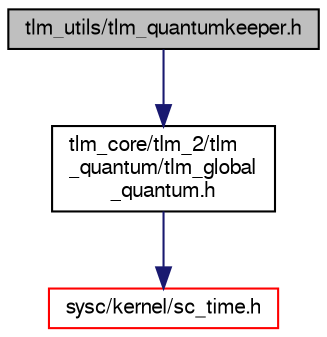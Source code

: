 digraph "tlm_utils/tlm_quantumkeeper.h"
{
  edge [fontname="FreeSans",fontsize="10",labelfontname="FreeSans",labelfontsize="10"];
  node [fontname="FreeSans",fontsize="10",shape=record];
  Node0 [label="tlm_utils/tlm_quantumkeeper.h",height=0.2,width=0.4,color="black", fillcolor="grey75", style="filled", fontcolor="black"];
  Node0 -> Node1 [color="midnightblue",fontsize="10",style="solid",fontname="FreeSans"];
  Node1 [label="tlm_core/tlm_2/tlm\l_quantum/tlm_global\l_quantum.h",height=0.2,width=0.4,color="black", fillcolor="white", style="filled",URL="$a00767.html"];
  Node1 -> Node2 [color="midnightblue",fontsize="10",style="solid",fontname="FreeSans"];
  Node2 [label="sysc/kernel/sc_time.h",height=0.2,width=0.4,color="red", fillcolor="white", style="filled",URL="/mnt/c/Users/fangk/Documents/hdl-playground/lib/systemc-2.3.3/objdir/docs/sysc/doxygen/systemc.tag$a00329.html"];
}
